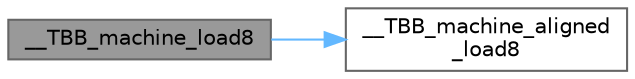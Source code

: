 digraph "__TBB_machine_load8"
{
 // LATEX_PDF_SIZE
  bgcolor="transparent";
  edge [fontname=Helvetica,fontsize=10,labelfontname=Helvetica,labelfontsize=10];
  node [fontname=Helvetica,fontsize=10,shape=box,height=0.2,width=0.4];
  rankdir="LR";
  Node1 [id="Node000001",label="__TBB_machine_load8",height=0.2,width=0.4,color="gray40", fillcolor="grey60", style="filled", fontcolor="black",tooltip=" "];
  Node1 -> Node2 [id="edge1_Node000001_Node000002",color="steelblue1",style="solid",tooltip=" "];
  Node2 [id="Node000002",label="__TBB_machine_aligned\l_load8",height=0.2,width=0.4,color="grey40", fillcolor="white", style="filled",URL="$linux__ia32_8h.html#a5576b91ab4756c49c9f8fa1d8b9c4b89",tooltip=" "];
}
